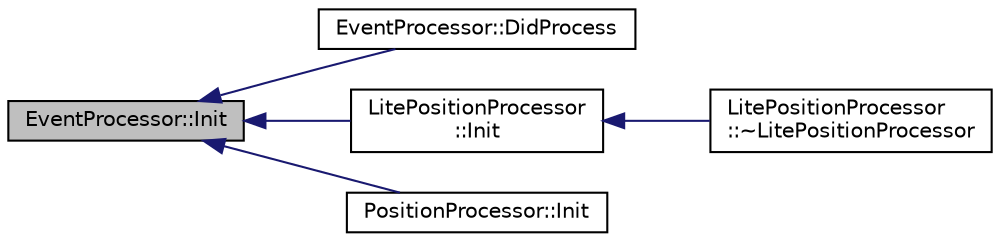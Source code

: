digraph "EventProcessor::Init"
{
  edge [fontname="Helvetica",fontsize="10",labelfontname="Helvetica",labelfontsize="10"];
  node [fontname="Helvetica",fontsize="10",shape=record];
  rankdir="LR";
  Node1 [label="EventProcessor::Init",height=0.2,width=0.4,color="black", fillcolor="grey75", style="filled", fontcolor="black"];
  Node1 -> Node2 [dir="back",color="midnightblue",fontsize="10",style="solid",fontname="Helvetica"];
  Node2 [label="EventProcessor::DidProcess",height=0.2,width=0.4,color="black", fillcolor="white", style="filled",URL="$d6/d65/class_event_processor.html#a99ce2004e2471c7ce029626dd45cee5a"];
  Node1 -> Node3 [dir="back",color="midnightblue",fontsize="10",style="solid",fontname="Helvetica"];
  Node3 [label="LitePositionProcessor\l::Init",height=0.2,width=0.4,color="black", fillcolor="white", style="filled",URL="$d3/dab/class_lite_position_processor.html#a21187f3e55bb450c2dbcbc61e8b7cfd3"];
  Node3 -> Node4 [dir="back",color="midnightblue",fontsize="10",style="solid",fontname="Helvetica"];
  Node4 [label="LitePositionProcessor\l::~LitePositionProcessor",height=0.2,width=0.4,color="black", fillcolor="white", style="filled",URL="$d3/dab/class_lite_position_processor.html#a602ce3c9355626b96649b08690d391ef"];
  Node1 -> Node5 [dir="back",color="midnightblue",fontsize="10",style="solid",fontname="Helvetica"];
  Node5 [label="PositionProcessor::Init",height=0.2,width=0.4,color="black", fillcolor="white", style="filled",URL="$d3/df3/class_position_processor.html#a4c7bb0b65dbf1115f6a10f0f9b0da0a0",tooltip="Reads in QDC parameters from an input file. "];
}
